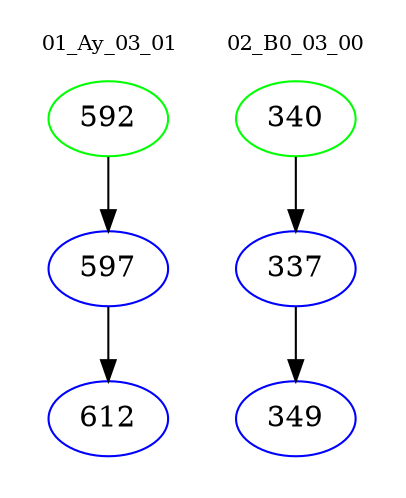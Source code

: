 digraph{
subgraph cluster_0 {
color = white
label = "01_Ay_03_01";
fontsize=10;
T0_592 [label="592", color="green"]
T0_592 -> T0_597 [color="black"]
T0_597 [label="597", color="blue"]
T0_597 -> T0_612 [color="black"]
T0_612 [label="612", color="blue"]
}
subgraph cluster_1 {
color = white
label = "02_B0_03_00";
fontsize=10;
T1_340 [label="340", color="green"]
T1_340 -> T1_337 [color="black"]
T1_337 [label="337", color="blue"]
T1_337 -> T1_349 [color="black"]
T1_349 [label="349", color="blue"]
}
}
